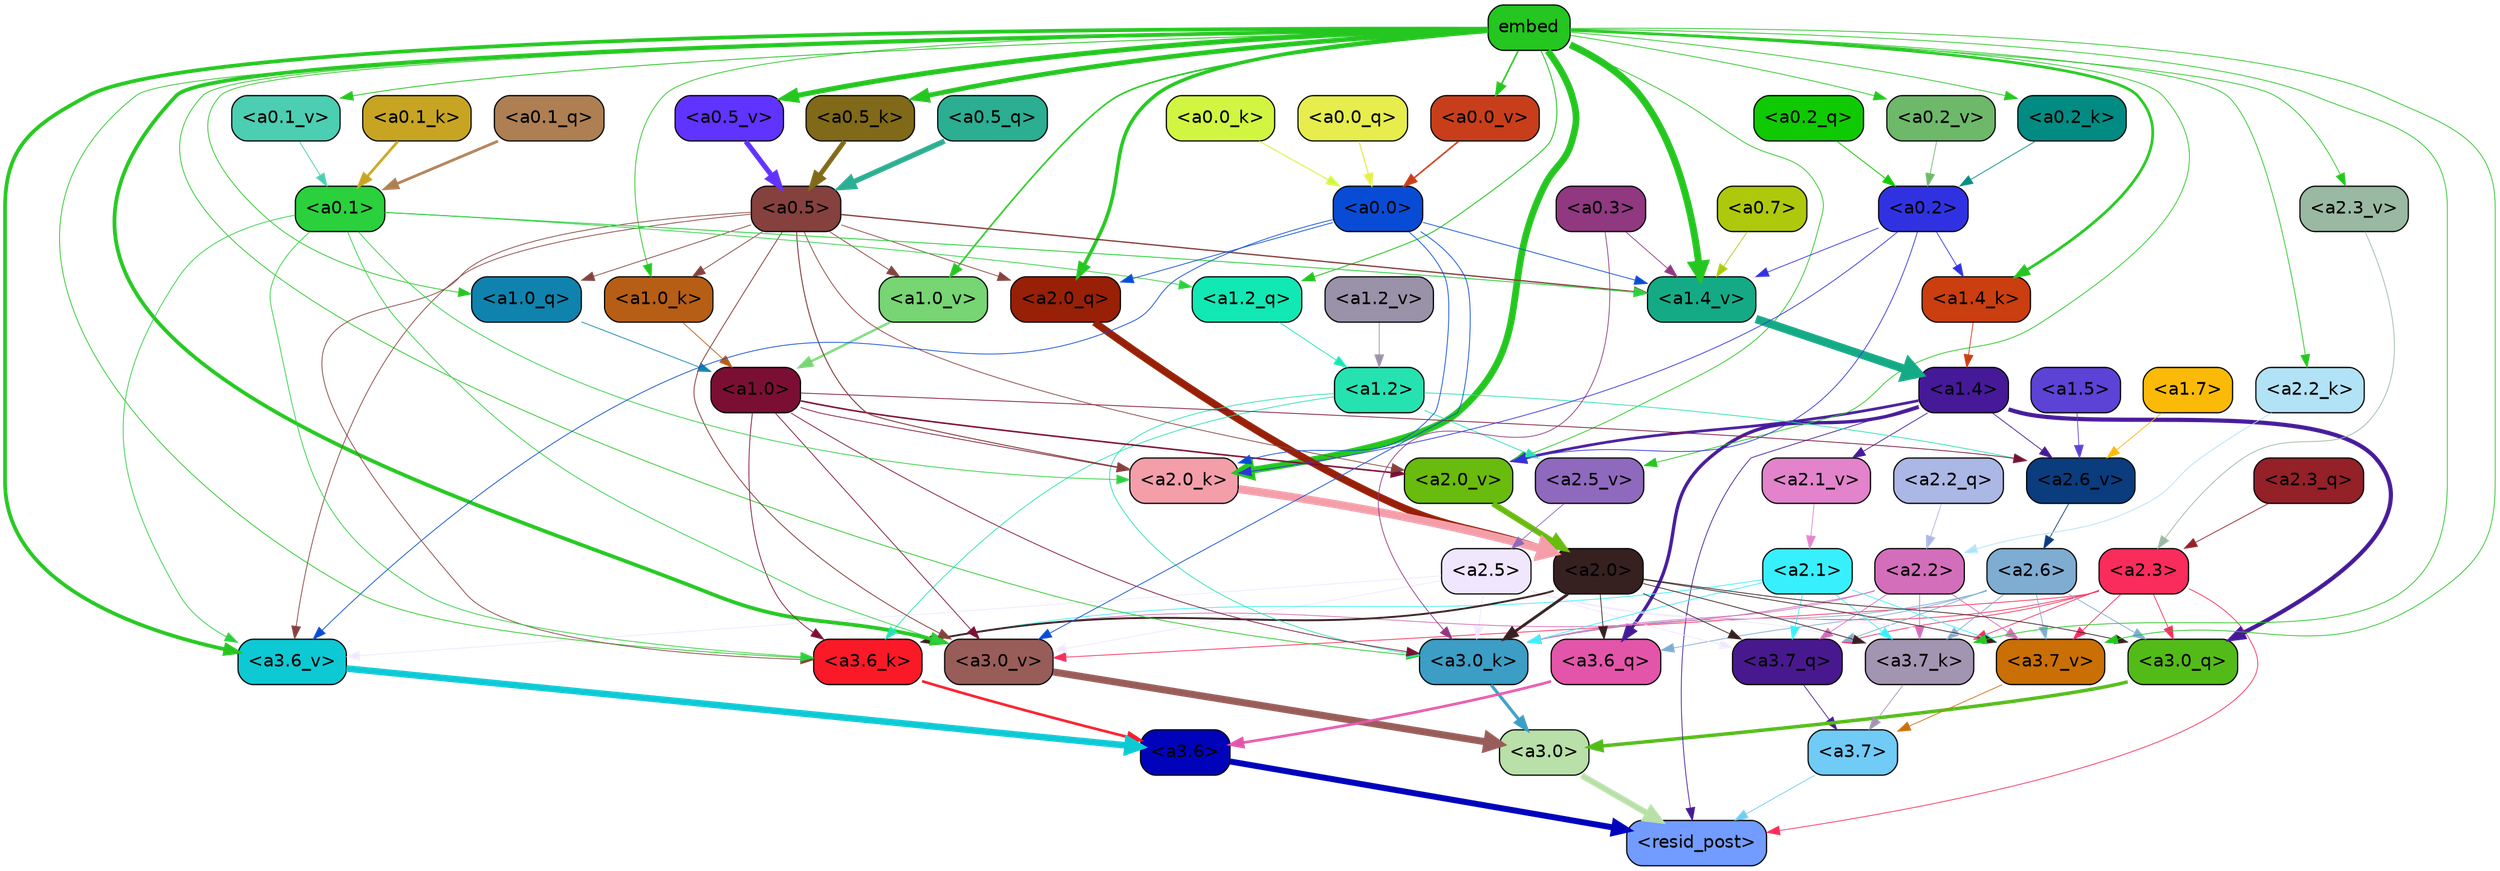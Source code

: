 strict digraph "" {
	graph [bgcolor=transparent,
		layout=dot,
		overlap=false,
		splines=true
	];
	"<a3.7>"	[color=black,
		fillcolor="#70cbf6",
		fontname=Helvetica,
		shape=box,
		style="filled, rounded"];
	"<resid_post>"	[color=black,
		fillcolor="#729cff",
		fontname=Helvetica,
		shape=box,
		style="filled, rounded"];
	"<a3.7>" -> "<resid_post>"	[color="#70cbf6",
		penwidth=0.6];
	"<a3.6>"	[color=black,
		fillcolor="#0003b9",
		fontname=Helvetica,
		shape=box,
		style="filled, rounded"];
	"<a3.6>" -> "<resid_post>"	[color="#0003b9",
		penwidth=4.751612067222595];
	"<a3.0>"	[color=black,
		fillcolor="#b8e0a8",
		fontname=Helvetica,
		shape=box,
		style="filled, rounded"];
	"<a3.0>" -> "<resid_post>"	[color="#b8e0a8",
		penwidth=4.884142994880676];
	"<a2.3>"	[color=black,
		fillcolor="#f92c5b",
		fontname=Helvetica,
		shape=box,
		style="filled, rounded"];
	"<a2.3>" -> "<resid_post>"	[color="#f92c5b",
		penwidth=0.6];
	"<a3.7_q>"	[color=black,
		fillcolor="#48198e",
		fontname=Helvetica,
		shape=box,
		style="filled, rounded"];
	"<a2.3>" -> "<a3.7_q>"	[color="#f92c5b",
		penwidth=0.6];
	"<a3.0_q>"	[color=black,
		fillcolor="#53bb18",
		fontname=Helvetica,
		shape=box,
		style="filled, rounded"];
	"<a2.3>" -> "<a3.0_q>"	[color="#f92c5b",
		penwidth=0.6];
	"<a3.7_k>"	[color=black,
		fillcolor="#a295b1",
		fontname=Helvetica,
		shape=box,
		style="filled, rounded"];
	"<a2.3>" -> "<a3.7_k>"	[color="#f92c5b",
		penwidth=0.6];
	"<a3.0_k>"	[color=black,
		fillcolor="#3c9dc5",
		fontname=Helvetica,
		shape=box,
		style="filled, rounded"];
	"<a2.3>" -> "<a3.0_k>"	[color="#f92c5b",
		penwidth=0.6];
	"<a3.7_v>"	[color=black,
		fillcolor="#c96f05",
		fontname=Helvetica,
		shape=box,
		style="filled, rounded"];
	"<a2.3>" -> "<a3.7_v>"	[color="#f92c5b",
		penwidth=0.6];
	"<a3.0_v>"	[color=black,
		fillcolor="#995d59",
		fontname=Helvetica,
		shape=box,
		style="filled, rounded"];
	"<a2.3>" -> "<a3.0_v>"	[color="#f92c5b",
		penwidth=0.6];
	"<a1.4>"	[color=black,
		fillcolor="#451998",
		fontname=Helvetica,
		shape=box,
		style="filled, rounded"];
	"<a1.4>" -> "<resid_post>"	[color="#451998",
		penwidth=0.6];
	"<a3.6_q>"	[color=black,
		fillcolor="#e355a9",
		fontname=Helvetica,
		shape=box,
		style="filled, rounded"];
	"<a1.4>" -> "<a3.6_q>"	[color="#451998",
		penwidth=2.6469622254371643];
	"<a1.4>" -> "<a3.0_q>"	[color="#451998",
		penwidth=3.3040847778320312];
	"<a2.6_v>"	[color=black,
		fillcolor="#0a3c7e",
		fontname=Helvetica,
		shape=box,
		style="filled, rounded"];
	"<a1.4>" -> "<a2.6_v>"	[color="#451998",
		penwidth=0.6];
	"<a2.1_v>"	[color=black,
		fillcolor="#e283cc",
		fontname=Helvetica,
		shape=box,
		style="filled, rounded"];
	"<a1.4>" -> "<a2.1_v>"	[color="#451998",
		penwidth=0.6];
	"<a2.0_v>"	[color=black,
		fillcolor="#69bb0d",
		fontname=Helvetica,
		shape=box,
		style="filled, rounded"];
	"<a1.4>" -> "<a2.0_v>"	[color="#451998",
		penwidth=2.1286070346832275];
	"<a3.7_q>" -> "<a3.7>"	[color="#48198e",
		penwidth=0.6];
	"<a3.6_q>" -> "<a3.6>"	[color="#e355a9",
		penwidth=2.091020345687866];
	"<a3.0_q>" -> "<a3.0>"	[color="#53bb18",
		penwidth=2.7421876192092896];
	"<a3.7_k>" -> "<a3.7>"	[color="#a295b1",
		penwidth=0.6];
	"<a3.6_k>"	[color=black,
		fillcolor="#fa1a27",
		fontname=Helvetica,
		shape=box,
		style="filled, rounded"];
	"<a3.6_k>" -> "<a3.6>"	[color="#fa1a27",
		penwidth=2.048597991466522];
	"<a3.0_k>" -> "<a3.0>"	[color="#3c9dc5",
		penwidth=2.476402521133423];
	"<a3.7_v>" -> "<a3.7>"	[color="#c96f05",
		penwidth=0.6];
	"<a3.6_v>"	[color=black,
		fillcolor="#0dc9d4",
		fontname=Helvetica,
		shape=box,
		style="filled, rounded"];
	"<a3.6_v>" -> "<a3.6>"	[color="#0dc9d4",
		penwidth=5.2550448179244995];
	"<a3.0_v>" -> "<a3.0>"	[color="#995d59",
		penwidth=5.652270674705505];
	"<a2.6>"	[color=black,
		fillcolor="#7facd1",
		fontname=Helvetica,
		shape=box,
		style="filled, rounded"];
	"<a2.6>" -> "<a3.7_q>"	[color="#7facd1",
		penwidth=0.6];
	"<a2.6>" -> "<a3.6_q>"	[color="#7facd1",
		penwidth=0.6];
	"<a2.6>" -> "<a3.0_q>"	[color="#7facd1",
		penwidth=0.6];
	"<a2.6>" -> "<a3.7_k>"	[color="#7facd1",
		penwidth=0.6];
	"<a2.6>" -> "<a3.0_k>"	[color="#7facd1",
		penwidth=0.6];
	"<a2.6>" -> "<a3.7_v>"	[color="#7facd1",
		penwidth=0.6];
	"<a2.5>"	[color=black,
		fillcolor="#f0e7ff",
		fontname=Helvetica,
		shape=box,
		style="filled, rounded"];
	"<a2.5>" -> "<a3.7_q>"	[color="#f0e7ff",
		penwidth=0.6];
	"<a2.5>" -> "<a3.7_k>"	[color="#f0e7ff",
		penwidth=0.6];
	"<a2.5>" -> "<a3.0_k>"	[color="#f0e7ff",
		penwidth=0.6];
	"<a2.5>" -> "<a3.7_v>"	[color="#f0e7ff",
		penwidth=0.6];
	"<a2.5>" -> "<a3.6_v>"	[color="#f0e7ff",
		penwidth=0.6];
	"<a2.5>" -> "<a3.0_v>"	[color="#f0e7ff",
		penwidth=0.6];
	"<a2.2>"	[color=black,
		fillcolor="#d36eba",
		fontname=Helvetica,
		shape=box,
		style="filled, rounded"];
	"<a2.2>" -> "<a3.7_q>"	[color="#d36eba",
		penwidth=0.6];
	"<a2.2>" -> "<a3.7_k>"	[color="#d36eba",
		penwidth=0.6];
	"<a2.2>" -> "<a3.6_k>"	[color="#d36eba",
		penwidth=0.6];
	"<a2.2>" -> "<a3.0_k>"	[color="#d36eba",
		penwidth=0.6];
	"<a2.2>" -> "<a3.7_v>"	[color="#d36eba",
		penwidth=0.6];
	"<a2.1>"	[color=black,
		fillcolor="#38f0fd",
		fontname=Helvetica,
		shape=box,
		style="filled, rounded"];
	"<a2.1>" -> "<a3.7_q>"	[color="#38f0fd",
		penwidth=0.6];
	"<a2.1>" -> "<a3.7_k>"	[color="#38f0fd",
		penwidth=0.6];
	"<a2.1>" -> "<a3.6_k>"	[color="#38f0fd",
		penwidth=0.6];
	"<a2.1>" -> "<a3.0_k>"	[color="#38f0fd",
		penwidth=0.6];
	"<a2.1>" -> "<a3.7_v>"	[color="#38f0fd",
		penwidth=0.6];
	"<a2.0>"	[color=black,
		fillcolor="#372020",
		fontname=Helvetica,
		shape=box,
		style="filled, rounded"];
	"<a2.0>" -> "<a3.7_q>"	[color="#372020",
		penwidth=0.6];
	"<a2.0>" -> "<a3.6_q>"	[color="#372020",
		penwidth=0.6];
	"<a2.0>" -> "<a3.0_q>"	[color="#372020",
		penwidth=0.6];
	"<a2.0>" -> "<a3.7_k>"	[color="#372020",
		penwidth=0.6];
	"<a2.0>" -> "<a3.6_k>"	[color="#372020",
		penwidth=1.4757367372512817];
	"<a2.0>" -> "<a3.0_k>"	[color="#372020",
		penwidth=2.2137351036071777];
	"<a2.0>" -> "<a3.7_v>"	[color="#372020",
		penwidth=0.6];
	embed	[color=black,
		fillcolor="#24c61f",
		fontname=Helvetica,
		shape=box,
		style="filled, rounded"];
	embed -> "<a3.7_k>"	[color="#24c61f",
		penwidth=0.6];
	embed -> "<a3.6_k>"	[color="#24c61f",
		penwidth=0.6];
	embed -> "<a3.0_k>"	[color="#24c61f",
		penwidth=0.6];
	embed -> "<a3.7_v>"	[color="#24c61f",
		penwidth=0.6];
	embed -> "<a3.6_v>"	[color="#24c61f",
		penwidth=2.9582033157348633];
	embed -> "<a3.0_v>"	[color="#24c61f",
		penwidth=2.972973108291626];
	"<a2.0_q>"	[color=black,
		fillcolor="#972007",
		fontname=Helvetica,
		shape=box,
		style="filled, rounded"];
	embed -> "<a2.0_q>"	[color="#24c61f",
		penwidth=2.7699792869389057];
	"<a2.2_k>"	[color=black,
		fillcolor="#b2e2f5",
		fontname=Helvetica,
		shape=box,
		style="filled, rounded"];
	embed -> "<a2.2_k>"	[color="#24c61f",
		penwidth=0.6];
	"<a2.0_k>"	[color=black,
		fillcolor="#f49eaa",
		fontname=Helvetica,
		shape=box,
		style="filled, rounded"];
	embed -> "<a2.0_k>"	[color="#24c61f",
		penwidth=5.362775564193726];
	"<a2.5_v>"	[color=black,
		fillcolor="#8f69bd",
		fontname=Helvetica,
		shape=box,
		style="filled, rounded"];
	embed -> "<a2.5_v>"	[color="#24c61f",
		penwidth=0.6];
	"<a2.3_v>"	[color=black,
		fillcolor="#9ab9a2",
		fontname=Helvetica,
		shape=box,
		style="filled, rounded"];
	embed -> "<a2.3_v>"	[color="#24c61f",
		penwidth=0.6];
	embed -> "<a2.0_v>"	[color="#24c61f",
		penwidth=0.6];
	"<a1.2_q>"	[color=black,
		fillcolor="#12e8b4",
		fontname=Helvetica,
		shape=box,
		style="filled, rounded"];
	embed -> "<a1.2_q>"	[color="#24c61f",
		penwidth=0.7193574905395508];
	"<a1.0_q>"	[color=black,
		fillcolor="#0f83ae",
		fontname=Helvetica,
		shape=box,
		style="filled, rounded"];
	embed -> "<a1.0_q>"	[color="#24c61f",
		penwidth=0.6];
	"<a1.4_k>"	[color=black,
		fillcolor="#ca3e10",
		fontname=Helvetica,
		shape=box,
		style="filled, rounded"];
	embed -> "<a1.4_k>"	[color="#24c61f",
		penwidth=2.147887945175171];
	"<a1.0_k>"	[color=black,
		fillcolor="#b65e15",
		fontname=Helvetica,
		shape=box,
		style="filled, rounded"];
	embed -> "<a1.0_k>"	[color="#24c61f",
		penwidth=0.6];
	"<a1.4_v>"	[color=black,
		fillcolor="#15aa86",
		fontname=Helvetica,
		shape=box,
		style="filled, rounded"];
	embed -> "<a1.4_v>"	[color="#24c61f",
		penwidth=5.545122385025024];
	"<a1.0_v>"	[color=black,
		fillcolor="#77d573",
		fontname=Helvetica,
		shape=box,
		style="filled, rounded"];
	embed -> "<a1.0_v>"	[color="#24c61f",
		penwidth=1.26444411277771];
	"<a0.5_k>"	[color=black,
		fillcolor="#806918",
		fontname=Helvetica,
		shape=box,
		style="filled, rounded"];
	embed -> "<a0.5_k>"	[color="#24c61f",
		penwidth=3.7556475400924683];
	"<a0.2_k>"	[color=black,
		fillcolor="#028b82",
		fontname=Helvetica,
		shape=box,
		style="filled, rounded"];
	embed -> "<a0.2_k>"	[color="#24c61f",
		penwidth=0.6];
	"<a0.5_v>"	[color=black,
		fillcolor="#6133ff",
		fontname=Helvetica,
		shape=box,
		style="filled, rounded"];
	embed -> "<a0.5_v>"	[color="#24c61f",
		penwidth=3.991437017917633];
	"<a0.2_v>"	[color=black,
		fillcolor="#6eb86a",
		fontname=Helvetica,
		shape=box,
		style="filled, rounded"];
	embed -> "<a0.2_v>"	[color="#24c61f",
		penwidth=0.6];
	"<a0.1_v>"	[color=black,
		fillcolor="#4cceb2",
		fontname=Helvetica,
		shape=box,
		style="filled, rounded"];
	embed -> "<a0.1_v>"	[color="#24c61f",
		penwidth=0.6634087562561035];
	"<a0.0_v>"	[color=black,
		fillcolor="#c83e1b",
		fontname=Helvetica,
		shape=box,
		style="filled, rounded"];
	embed -> "<a0.0_v>"	[color="#24c61f",
		penwidth=1.2436447143554688];
	"<a1.2>"	[color=black,
		fillcolor="#26e2b1",
		fontname=Helvetica,
		shape=box,
		style="filled, rounded"];
	"<a1.2>" -> "<a3.6_k>"	[color="#26e2b1",
		penwidth=0.6];
	"<a1.2>" -> "<a3.0_k>"	[color="#26e2b1",
		penwidth=0.6];
	"<a1.2>" -> "<a2.6_v>"	[color="#26e2b1",
		penwidth=0.6];
	"<a1.2>" -> "<a2.5_v>"	[color="#26e2b1",
		penwidth=0.6];
	"<a1.0>"	[color=black,
		fillcolor="#7b0f33",
		fontname=Helvetica,
		shape=box,
		style="filled, rounded"];
	"<a1.0>" -> "<a3.6_k>"	[color="#7b0f33",
		penwidth=0.6];
	"<a1.0>" -> "<a3.0_k>"	[color="#7b0f33",
		penwidth=0.6];
	"<a1.0>" -> "<a3.0_v>"	[color="#7b0f33",
		penwidth=0.6];
	"<a1.0>" -> "<a2.0_k>"	[color="#7b0f33",
		penwidth=0.6];
	"<a1.0>" -> "<a2.6_v>"	[color="#7b0f33",
		penwidth=0.6];
	"<a1.0>" -> "<a2.0_v>"	[color="#7b0f33",
		penwidth=1.2240618467330933];
	"<a0.5>"	[color=black,
		fillcolor="#85413e",
		fontname=Helvetica,
		shape=box,
		style="filled, rounded"];
	"<a0.5>" -> "<a3.6_k>"	[color="#85413e",
		penwidth=0.6];
	"<a0.5>" -> "<a3.6_v>"	[color="#85413e",
		penwidth=0.6];
	"<a0.5>" -> "<a3.0_v>"	[color="#85413e",
		penwidth=0.6790935099124908];
	"<a0.5>" -> "<a2.0_q>"	[color="#85413e",
		penwidth=0.6];
	"<a0.5>" -> "<a2.0_k>"	[color="#85413e",
		penwidth=0.7897988557815552];
	"<a0.5>" -> "<a2.0_v>"	[color="#85413e",
		penwidth=0.6];
	"<a0.5>" -> "<a1.0_q>"	[color="#85413e",
		penwidth=0.6];
	"<a0.5>" -> "<a1.0_k>"	[color="#85413e",
		penwidth=0.6];
	"<a0.5>" -> "<a1.4_v>"	[color="#85413e",
		penwidth=1.0479987859725952];
	"<a0.5>" -> "<a1.0_v>"	[color="#85413e",
		penwidth=0.6];
	"<a0.1>"	[color=black,
		fillcolor="#2ad13c",
		fontname=Helvetica,
		shape=box,
		style="filled, rounded"];
	"<a0.1>" -> "<a3.6_k>"	[color="#2ad13c",
		penwidth=0.6];
	"<a0.1>" -> "<a3.6_v>"	[color="#2ad13c",
		penwidth=0.6];
	"<a0.1>" -> "<a3.0_v>"	[color="#2ad13c",
		penwidth=0.6];
	"<a0.1>" -> "<a2.0_k>"	[color="#2ad13c",
		penwidth=0.6];
	"<a0.1>" -> "<a1.2_q>"	[color="#2ad13c",
		penwidth=0.6];
	"<a0.1>" -> "<a1.4_v>"	[color="#2ad13c",
		penwidth=0.7031502723693848];
	"<a0.3>"	[color=black,
		fillcolor="#903880",
		fontname=Helvetica,
		shape=box,
		style="filled, rounded"];
	"<a0.3>" -> "<a3.0_k>"	[color="#903880",
		penwidth=0.6];
	"<a0.3>" -> "<a1.4_v>"	[color="#903880",
		penwidth=0.6];
	"<a0.0>"	[color=black,
		fillcolor="#084cd6",
		fontname=Helvetica,
		shape=box,
		style="filled, rounded"];
	"<a0.0>" -> "<a3.6_v>"	[color="#084cd6",
		penwidth=0.6];
	"<a0.0>" -> "<a3.0_v>"	[color="#084cd6",
		penwidth=0.6];
	"<a0.0>" -> "<a2.0_q>"	[color="#084cd6",
		penwidth=0.6];
	"<a0.0>" -> "<a2.0_k>"	[color="#084cd6",
		penwidth=0.6];
	"<a0.0>" -> "<a1.4_v>"	[color="#084cd6",
		penwidth=0.6];
	"<a2.3_q>"	[color=black,
		fillcolor="#942028",
		fontname=Helvetica,
		shape=box,
		style="filled, rounded"];
	"<a2.3_q>" -> "<a2.3>"	[color="#942028",
		penwidth=0.6];
	"<a2.2_q>"	[color=black,
		fillcolor="#abb7e4",
		fontname=Helvetica,
		shape=box,
		style="filled, rounded"];
	"<a2.2_q>" -> "<a2.2>"	[color="#abb7e4",
		penwidth=0.6];
	"<a2.0_q>" -> "<a2.0>"	[color="#972007",
		penwidth=5.819834470748901];
	"<a2.2_k>" -> "<a2.2>"	[color="#b2e2f5",
		penwidth=0.6];
	"<a2.0_k>" -> "<a2.0>"	[color="#f49eaa",
		penwidth=6.470837593078613];
	"<a2.6_v>" -> "<a2.6>"	[color="#0a3c7e",
		penwidth=0.6];
	"<a2.5_v>" -> "<a2.5>"	[color="#8f69bd",
		penwidth=0.6];
	"<a2.3_v>" -> "<a2.3>"	[color="#9ab9a2",
		penwidth=0.6];
	"<a2.1_v>" -> "<a2.1>"	[color="#e283cc",
		penwidth=0.6];
	"<a2.0_v>" -> "<a2.0>"	[color="#69bb0d",
		penwidth=4.5950857400894165];
	"<a0.2>"	[color=black,
		fillcolor="#3032e1",
		fontname=Helvetica,
		shape=box,
		style="filled, rounded"];
	"<a0.2>" -> "<a2.0_k>"	[color="#3032e1",
		penwidth=0.6];
	"<a0.2>" -> "<a2.0_v>"	[color="#3032e1",
		penwidth=0.6];
	"<a0.2>" -> "<a1.4_k>"	[color="#3032e1",
		penwidth=0.6];
	"<a0.2>" -> "<a1.4_v>"	[color="#3032e1",
		penwidth=0.6];
	"<a1.7>"	[color=black,
		fillcolor="#fbba08",
		fontname=Helvetica,
		shape=box,
		style="filled, rounded"];
	"<a1.7>" -> "<a2.6_v>"	[color="#fbba08",
		penwidth=0.6];
	"<a1.5>"	[color=black,
		fillcolor="#5c43d6",
		fontname=Helvetica,
		shape=box,
		style="filled, rounded"];
	"<a1.5>" -> "<a2.6_v>"	[color="#5c43d6",
		penwidth=0.6];
	"<a1.2_q>" -> "<a1.2>"	[color="#12e8b4",
		penwidth=0.6];
	"<a1.0_q>" -> "<a1.0>"	[color="#0f83ae",
		penwidth=0.6];
	"<a1.4_k>" -> "<a1.4>"	[color="#ca3e10",
		penwidth=0.6];
	"<a1.0_k>" -> "<a1.0>"	[color="#b65e15",
		penwidth=0.6];
	"<a1.4_v>" -> "<a1.4>"	[color="#15aa86",
		penwidth=6.635385513305664];
	"<a1.2_v>"	[color=black,
		fillcolor="#9992a8",
		fontname=Helvetica,
		shape=box,
		style="filled, rounded"];
	"<a1.2_v>" -> "<a1.2>"	[color="#9992a8",
		penwidth=0.6];
	"<a1.0_v>" -> "<a1.0>"	[color="#77d573",
		penwidth=1.807669460773468];
	"<a0.7>"	[color=black,
		fillcolor="#aec90c",
		fontname=Helvetica,
		shape=box,
		style="filled, rounded"];
	"<a0.7>" -> "<a1.4_v>"	[color="#aec90c",
		penwidth=0.6];
	"<a0.5_q>"	[color=black,
		fillcolor="#2bae92",
		fontname=Helvetica,
		shape=box,
		style="filled, rounded"];
	"<a0.5_q>" -> "<a0.5>"	[color="#2bae92",
		penwidth=4.201210081577301];
	"<a0.2_q>"	[color=black,
		fillcolor="#0fca02",
		fontname=Helvetica,
		shape=box,
		style="filled, rounded"];
	"<a0.2_q>" -> "<a0.2>"	[color="#0fca02",
		penwidth=0.6669397354125977];
	"<a0.1_q>"	[color=black,
		fillcolor="#ad7f53",
		fontname=Helvetica,
		shape=box,
		style="filled, rounded"];
	"<a0.1_q>" -> "<a0.1>"	[color="#ad7f53",
		penwidth=2.1428754329681396];
	"<a0.0_q>"	[color=black,
		fillcolor="#e6ed4d",
		fontname=Helvetica,
		shape=box,
		style="filled, rounded"];
	"<a0.0_q>" -> "<a0.0>"	[color="#e6ed4d",
		penwidth=0.9431536197662354];
	"<a0.5_k>" -> "<a0.5>"	[color="#806918",
		penwidth=3.780391812324524];
	"<a0.2_k>" -> "<a0.2>"	[color="#028b82",
		penwidth=0.6];
	"<a0.1_k>"	[color=black,
		fillcolor="#c7a522",
		fontname=Helvetica,
		shape=box,
		style="filled, rounded"];
	"<a0.1_k>" -> "<a0.1>"	[color="#c7a522",
		penwidth=2.0809476375579834];
	"<a0.0_k>"	[color=black,
		fillcolor="#d2f542",
		fontname=Helvetica,
		shape=box,
		style="filled, rounded"];
	"<a0.0_k>" -> "<a0.0>"	[color="#d2f542",
		penwidth=0.8123311996459961];
	"<a0.5_v>" -> "<a0.5>"	[color="#6133ff",
		penwidth=4.0294036865234375];
	"<a0.2_v>" -> "<a0.2>"	[color="#6eb86a",
		penwidth=0.6];
	"<a0.1_v>" -> "<a0.1>"	[color="#4cceb2",
		penwidth=0.6631441116333008];
	"<a0.0_v>" -> "<a0.0>"	[color="#c83e1b",
		penwidth=1.2803640365600586];
}
